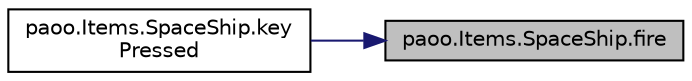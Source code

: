 digraph "paoo.Items.SpaceShip.fire"
{
 // LATEX_PDF_SIZE
  edge [fontname="Helvetica",fontsize="10",labelfontname="Helvetica",labelfontsize="10"];
  node [fontname="Helvetica",fontsize="10",shape=record];
  rankdir="RL";
  Node3 [label="paoo.Items.SpaceShip.fire",height=0.2,width=0.4,color="black", fillcolor="grey75", style="filled", fontcolor="black",tooltip=" "];
  Node3 -> Node4 [dir="back",color="midnightblue",fontsize="10",style="solid",fontname="Helvetica"];
  Node4 [label="paoo.Items.SpaceShip.key\lPressed",height=0.2,width=0.4,color="black", fillcolor="white", style="filled",URL="$classpaoo_1_1_items_1_1_space_ship.html#ac04c03ba7193912e7ea4ae64cb1d4901",tooltip=" "];
}
